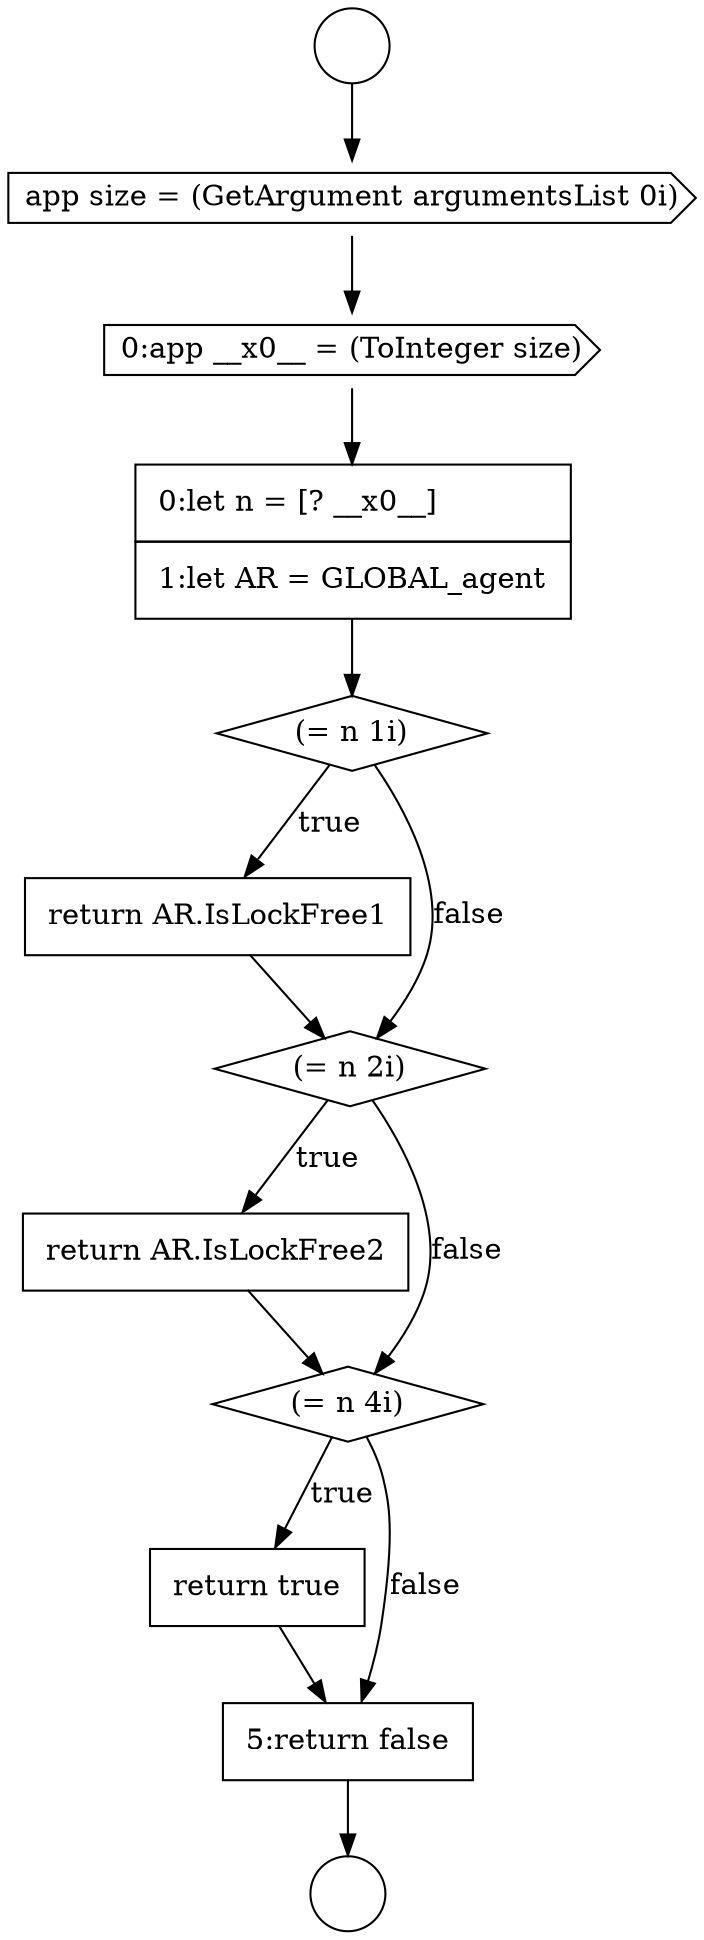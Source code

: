 digraph {
  node15866 [shape=none, margin=0, label=<<font color="black">
    <table border="0" cellborder="1" cellspacing="0" cellpadding="10">
      <tr><td align="left">return AR.IsLockFree1</td></tr>
    </table>
  </font>> color="black" fillcolor="white" style=filled]
  node15867 [shape=diamond, label=<<font color="black">(= n 2i)</font>> color="black" fillcolor="white" style=filled]
  node15862 [shape=cds, label=<<font color="black">app size = (GetArgument argumentsList 0i)</font>> color="black" fillcolor="white" style=filled]
  node15868 [shape=none, margin=0, label=<<font color="black">
    <table border="0" cellborder="1" cellspacing="0" cellpadding="10">
      <tr><td align="left">return AR.IsLockFree2</td></tr>
    </table>
  </font>> color="black" fillcolor="white" style=filled]
  node15860 [shape=circle label=" " color="black" fillcolor="white" style=filled]
  node15865 [shape=diamond, label=<<font color="black">(= n 1i)</font>> color="black" fillcolor="white" style=filled]
  node15863 [shape=cds, label=<<font color="black">0:app __x0__ = (ToInteger size)</font>> color="black" fillcolor="white" style=filled]
  node15870 [shape=none, margin=0, label=<<font color="black">
    <table border="0" cellborder="1" cellspacing="0" cellpadding="10">
      <tr><td align="left">return true</td></tr>
    </table>
  </font>> color="black" fillcolor="white" style=filled]
  node15871 [shape=none, margin=0, label=<<font color="black">
    <table border="0" cellborder="1" cellspacing="0" cellpadding="10">
      <tr><td align="left">5:return false</td></tr>
    </table>
  </font>> color="black" fillcolor="white" style=filled]
  node15861 [shape=circle label=" " color="black" fillcolor="white" style=filled]
  node15869 [shape=diamond, label=<<font color="black">(= n 4i)</font>> color="black" fillcolor="white" style=filled]
  node15864 [shape=none, margin=0, label=<<font color="black">
    <table border="0" cellborder="1" cellspacing="0" cellpadding="10">
      <tr><td align="left">0:let n = [? __x0__]</td></tr>
      <tr><td align="left">1:let AR = GLOBAL_agent</td></tr>
    </table>
  </font>> color="black" fillcolor="white" style=filled]
  node15862 -> node15863 [ color="black"]
  node15866 -> node15867 [ color="black"]
  node15865 -> node15866 [label=<<font color="black">true</font>> color="black"]
  node15865 -> node15867 [label=<<font color="black">false</font>> color="black"]
  node15868 -> node15869 [ color="black"]
  node15864 -> node15865 [ color="black"]
  node15863 -> node15864 [ color="black"]
  node15860 -> node15862 [ color="black"]
  node15871 -> node15861 [ color="black"]
  node15870 -> node15871 [ color="black"]
  node15869 -> node15870 [label=<<font color="black">true</font>> color="black"]
  node15869 -> node15871 [label=<<font color="black">false</font>> color="black"]
  node15867 -> node15868 [label=<<font color="black">true</font>> color="black"]
  node15867 -> node15869 [label=<<font color="black">false</font>> color="black"]
}

